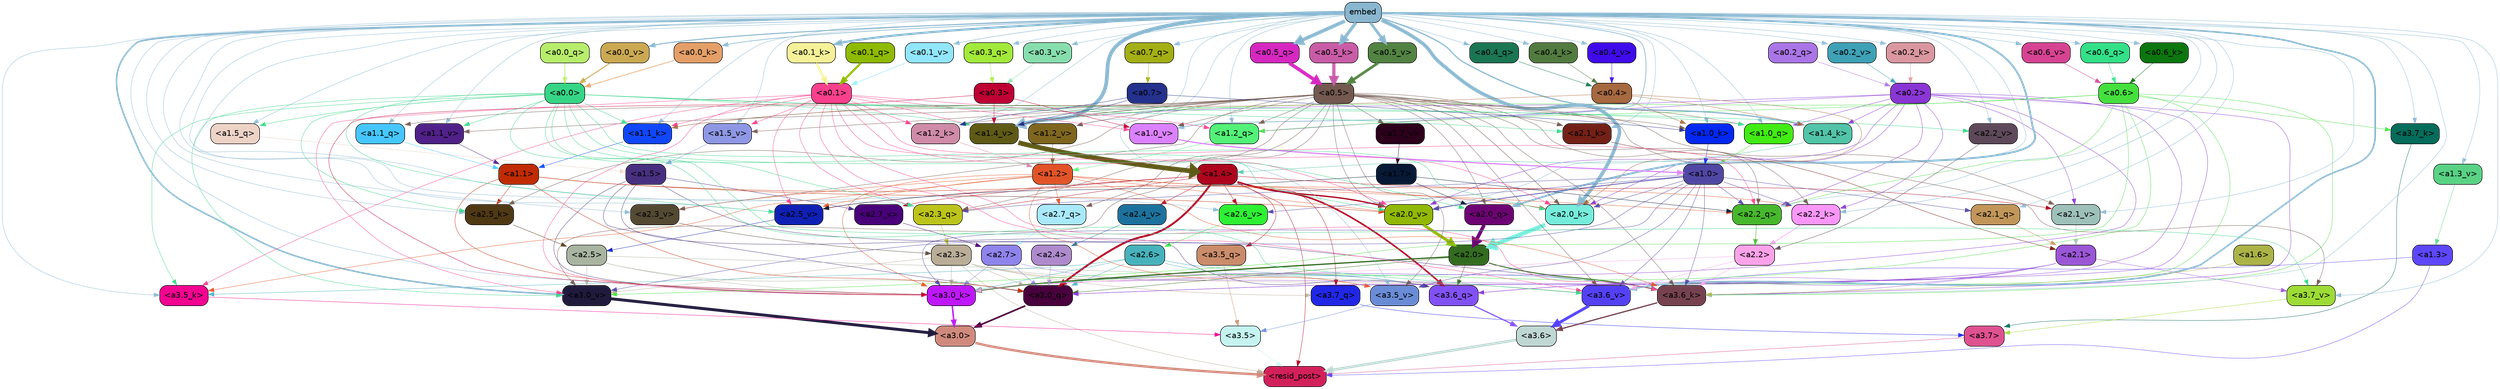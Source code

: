 strict digraph "" {
	graph [bgcolor=transparent,
		layout=dot,
		overlap=false,
		splines=true
	];
	"<a3.7>"	[color=black,
		fillcolor="#df5190",
		fontname=Helvetica,
		shape=box,
		style="filled, rounded"];
	"<resid_post>"	[color=black,
		fillcolor="#d2205b",
		fontname=Helvetica,
		shape=box,
		style="filled, rounded"];
	"<a3.7>" -> "<resid_post>"	[color="#df5190",
		penwidth=0.6239100098609924];
	"<a3.6>"	[color=black,
		fillcolor="#bfd7d2",
		fontname=Helvetica,
		shape=box,
		style="filled, rounded"];
	"<a3.6>" -> "<resid_post>"	[color="#bfd7d2",
		penwidth=4.569062113761902];
	"<a3.5>"	[color=black,
		fillcolor="#c4f3f0",
		fontname=Helvetica,
		shape=box,
		style="filled, rounded"];
	"<a3.5>" -> "<resid_post>"	[color="#c4f3f0",
		penwidth=0.6];
	"<a3.0>"	[color=black,
		fillcolor="#d08a7d",
		fontname=Helvetica,
		shape=box,
		style="filled, rounded"];
	"<a3.0>" -> "<resid_post>"	[color="#d08a7d",
		penwidth=4.283544182777405];
	"<a2.3>"	[color=black,
		fillcolor="#baad97",
		fontname=Helvetica,
		shape=box,
		style="filled, rounded"];
	"<a2.3>" -> "<resid_post>"	[color="#baad97",
		penwidth=0.6];
	"<a3.7_q>"	[color=black,
		fillcolor="#2127e5",
		fontname=Helvetica,
		shape=box,
		style="filled, rounded"];
	"<a2.3>" -> "<a3.7_q>"	[color="#baad97",
		penwidth=0.6];
	"<a3.6_q>"	[color=black,
		fillcolor="#8151f5",
		fontname=Helvetica,
		shape=box,
		style="filled, rounded"];
	"<a2.3>" -> "<a3.6_q>"	[color="#baad97",
		penwidth=0.6];
	"<a3.0_q>"	[color=black,
		fillcolor="#48013c",
		fontname=Helvetica,
		shape=box,
		style="filled, rounded"];
	"<a2.3>" -> "<a3.0_q>"	[color="#baad97",
		penwidth=0.6];
	"<a3.0_k>"	[color=black,
		fillcolor="#bf17fc",
		fontname=Helvetica,
		shape=box,
		style="filled, rounded"];
	"<a2.3>" -> "<a3.0_k>"	[color="#baad97",
		penwidth=0.6];
	"<a3.6_v>"	[color=black,
		fillcolor="#5441f6",
		fontname=Helvetica,
		shape=box,
		style="filled, rounded"];
	"<a2.3>" -> "<a3.6_v>"	[color="#baad97",
		penwidth=0.6];
	"<a3.5_v>"	[color=black,
		fillcolor="#6a8cd7",
		fontname=Helvetica,
		shape=box,
		style="filled, rounded"];
	"<a2.3>" -> "<a3.5_v>"	[color="#baad97",
		penwidth=0.6];
	"<a3.0_v>"	[color=black,
		fillcolor="#201a3c",
		fontname=Helvetica,
		shape=box,
		style="filled, rounded"];
	"<a2.3>" -> "<a3.0_v>"	[color="#baad97",
		penwidth=0.6];
	"<a1.4>"	[color=black,
		fillcolor="#ae051e",
		fontname=Helvetica,
		shape=box,
		style="filled, rounded"];
	"<a1.4>" -> "<resid_post>"	[color="#ae051e",
		penwidth=0.6];
	"<a1.4>" -> "<a3.7_q>"	[color="#ae051e",
		penwidth=0.6];
	"<a1.4>" -> "<a3.6_q>"	[color="#ae051e",
		penwidth=2.7934007048606873];
	"<a3.5_q>"	[color=black,
		fillcolor="#ca8c6a",
		fontname=Helvetica,
		shape=box,
		style="filled, rounded"];
	"<a1.4>" -> "<a3.5_q>"	[color="#ae051e",
		penwidth=0.6];
	"<a1.4>" -> "<a3.0_q>"	[color="#ae051e",
		penwidth=3.340754985809326];
	"<a2.3_q>"	[color=black,
		fillcolor="#bcc41b",
		fontname=Helvetica,
		shape=box,
		style="filled, rounded"];
	"<a1.4>" -> "<a2.3_q>"	[color="#ae051e",
		penwidth=0.6];
	"<a2.7_v>"	[color=black,
		fillcolor="#490179",
		fontname=Helvetica,
		shape=box,
		style="filled, rounded"];
	"<a1.4>" -> "<a2.7_v>"	[color="#ae051e",
		penwidth=0.6];
	"<a2.6_v>"	[color=black,
		fillcolor="#2ef033",
		fontname=Helvetica,
		shape=box,
		style="filled, rounded"];
	"<a1.4>" -> "<a2.6_v>"	[color="#ae051e",
		penwidth=0.6];
	"<a2.5_v>"	[color=black,
		fillcolor="#0f20b4",
		fontname=Helvetica,
		shape=box,
		style="filled, rounded"];
	"<a1.4>" -> "<a2.5_v>"	[color="#ae051e",
		penwidth=0.6];
	"<a2.4_v>"	[color=black,
		fillcolor="#1c729d",
		fontname=Helvetica,
		shape=box,
		style="filled, rounded"];
	"<a1.4>" -> "<a2.4_v>"	[color="#ae051e",
		penwidth=0.6];
	"<a2.1_v>"	[color=black,
		fillcolor="#9dc0b9",
		fontname=Helvetica,
		shape=box,
		style="filled, rounded"];
	"<a1.4>" -> "<a2.1_v>"	[color="#ae051e",
		penwidth=0.6];
	"<a2.0_v>"	[color=black,
		fillcolor="#91b804",
		fontname=Helvetica,
		shape=box,
		style="filled, rounded"];
	"<a1.4>" -> "<a2.0_v>"	[color="#ae051e",
		penwidth=2.268759250640869];
	"<a1.3>"	[color=black,
		fillcolor="#5d46fb",
		fontname=Helvetica,
		shape=box,
		style="filled, rounded"];
	"<a1.3>" -> "<resid_post>"	[color="#5d46fb",
		penwidth=0.6];
	"<a1.3>" -> "<a3.6_v>"	[color="#5d46fb",
		penwidth=0.6];
	"<a3.7_q>" -> "<a3.7>"	[color="#2127e5",
		penwidth=0.6];
	"<a3.6_q>" -> "<a3.6>"	[color="#8151f5",
		penwidth=2.0347584784030914];
	"<a3.5_q>" -> "<a3.5>"	[color="#ca8c6a",
		penwidth=0.6];
	"<a3.0_q>" -> "<a3.0>"	[color="#48013c",
		penwidth=2.8635367155075073];
	"<a3.7_k>"	[color=black,
		fillcolor="#046c5a",
		fontname=Helvetica,
		shape=box,
		style="filled, rounded"];
	"<a3.7_k>" -> "<a3.7>"	[color="#046c5a",
		penwidth=0.6];
	"<a3.6_k>"	[color=black,
		fillcolor="#76424f",
		fontname=Helvetica,
		shape=box,
		style="filled, rounded"];
	"<a3.6_k>" -> "<a3.6>"	[color="#76424f",
		penwidth=2.1760786175727844];
	"<a3.5_k>"	[color=black,
		fillcolor="#f20390",
		fontname=Helvetica,
		shape=box,
		style="filled, rounded"];
	"<a3.5_k>" -> "<a3.5>"	[color="#f20390",
		penwidth=0.6];
	"<a3.0_k>" -> "<a3.0>"	[color="#bf17fc",
		penwidth=2.632905662059784];
	"<a3.7_v>"	[color=black,
		fillcolor="#9ddb35",
		fontname=Helvetica,
		shape=box,
		style="filled, rounded"];
	"<a3.7_v>" -> "<a3.7>"	[color="#9ddb35",
		penwidth=0.6];
	"<a3.6_v>" -> "<a3.6>"	[color="#5441f6",
		penwidth=4.981305837631226];
	"<a3.5_v>" -> "<a3.5>"	[color="#6a8cd7",
		penwidth=0.6];
	"<a3.0_v>" -> "<a3.0>"	[color="#201a3c",
		penwidth=5.168330669403076];
	"<a2.7>"	[color=black,
		fillcolor="#8f83ec",
		fontname=Helvetica,
		shape=box,
		style="filled, rounded"];
	"<a2.7>" -> "<a3.6_q>"	[color="#8f83ec",
		penwidth=0.6];
	"<a2.7>" -> "<a3.0_q>"	[color="#8f83ec",
		penwidth=0.6];
	"<a2.7>" -> "<a3.0_k>"	[color="#8f83ec",
		penwidth=0.6];
	"<a2.6>"	[color=black,
		fillcolor="#47b2bc",
		fontname=Helvetica,
		shape=box,
		style="filled, rounded"];
	"<a2.6>" -> "<a3.6_q>"	[color="#47b2bc",
		penwidth=0.6];
	"<a2.6>" -> "<a3.0_q>"	[color="#47b2bc",
		penwidth=0.6];
	"<a2.6>" -> "<a3.6_k>"	[color="#47b2bc",
		penwidth=0.6];
	"<a2.6>" -> "<a3.5_k>"	[color="#47b2bc",
		penwidth=0.6];
	"<a2.6>" -> "<a3.0_k>"	[color="#47b2bc",
		penwidth=0.6];
	"<a2.1>"	[color=black,
		fillcolor="#9a56d6",
		fontname=Helvetica,
		shape=box,
		style="filled, rounded"];
	"<a2.1>" -> "<a3.6_q>"	[color="#9a56d6",
		penwidth=0.6];
	"<a2.1>" -> "<a3.0_q>"	[color="#9a56d6",
		penwidth=0.6];
	"<a2.1>" -> "<a3.6_k>"	[color="#9a56d6",
		penwidth=0.6];
	"<a2.1>" -> "<a3.0_k>"	[color="#9a56d6",
		penwidth=0.6];
	"<a2.1>" -> "<a3.7_v>"	[color="#9a56d6",
		penwidth=0.6];
	"<a2.1>" -> "<a3.6_v>"	[color="#9a56d6",
		penwidth=0.6];
	"<a2.0>"	[color=black,
		fillcolor="#336c20",
		fontname=Helvetica,
		shape=box,
		style="filled, rounded"];
	"<a2.0>" -> "<a3.6_q>"	[color="#336c20",
		penwidth=0.6];
	"<a2.0>" -> "<a3.0_q>"	[color="#336c20",
		penwidth=0.6];
	"<a2.0>" -> "<a3.6_k>"	[color="#336c20",
		penwidth=1.6382827460765839];
	"<a2.0>" -> "<a3.0_k>"	[color="#336c20",
		penwidth=2.161143198609352];
	"<a1.5>"	[color=black,
		fillcolor="#483080",
		fontname=Helvetica,
		shape=box,
		style="filled, rounded"];
	"<a1.5>" -> "<a3.6_q>"	[color="#483080",
		penwidth=0.6];
	"<a1.5>" -> "<a3.0_q>"	[color="#483080",
		penwidth=0.6];
	"<a1.5>" -> "<a3.6_k>"	[color="#483080",
		penwidth=0.6];
	"<a1.5>" -> "<a3.0_k>"	[color="#483080",
		penwidth=0.6];
	"<a1.5>" -> "<a2.7_v>"	[color="#483080",
		penwidth=0.6];
	"<a0.2>"	[color=black,
		fillcolor="#8936d4",
		fontname=Helvetica,
		shape=box,
		style="filled, rounded"];
	"<a0.2>" -> "<a3.6_q>"	[color="#8936d4",
		penwidth=0.6];
	"<a0.2>" -> "<a3.0_q>"	[color="#8936d4",
		penwidth=0.6];
	"<a0.2>" -> "<a3.6_k>"	[color="#8936d4",
		penwidth=0.6];
	"<a0.2>" -> "<a3.0_k>"	[color="#8936d4",
		penwidth=0.6];
	"<a2.2_q>"	[color=black,
		fillcolor="#47b82d",
		fontname=Helvetica,
		shape=box,
		style="filled, rounded"];
	"<a0.2>" -> "<a2.2_q>"	[color="#8936d4",
		penwidth=0.6];
	"<a2.2_k>"	[color=black,
		fillcolor="#fa96f7",
		fontname=Helvetica,
		shape=box,
		style="filled, rounded"];
	"<a0.2>" -> "<a2.2_k>"	[color="#8936d4",
		penwidth=0.6];
	"<a2.0_k>"	[color=black,
		fillcolor="#76ecdb",
		fontname=Helvetica,
		shape=box,
		style="filled, rounded"];
	"<a0.2>" -> "<a2.0_k>"	[color="#8936d4",
		penwidth=0.6];
	"<a0.2>" -> "<a2.1_v>"	[color="#8936d4",
		penwidth=0.6];
	"<a0.2>" -> "<a2.0_v>"	[color="#8936d4",
		penwidth=0.6];
	"<a1.2_q>"	[color=black,
		fillcolor="#53f178",
		fontname=Helvetica,
		shape=box,
		style="filled, rounded"];
	"<a0.2>" -> "<a1.2_q>"	[color="#8936d4",
		penwidth=0.6];
	"<a1.0_q>"	[color=black,
		fillcolor="#41eb13",
		fontname=Helvetica,
		shape=box,
		style="filled, rounded"];
	"<a0.2>" -> "<a1.0_q>"	[color="#8936d4",
		penwidth=0.6];
	"<a1.4_k>"	[color=black,
		fillcolor="#52c4a8",
		fontname=Helvetica,
		shape=box,
		style="filled, rounded"];
	"<a0.2>" -> "<a1.4_k>"	[color="#8936d4",
		penwidth=0.6];
	"<a1.4_v>"	[color=black,
		fillcolor="#5e5a16",
		fontname=Helvetica,
		shape=box,
		style="filled, rounded"];
	"<a0.2>" -> "<a1.4_v>"	[color="#8936d4",
		penwidth=0.6];
	"<a2.5>"	[color=black,
		fillcolor="#a9b4a0",
		fontname=Helvetica,
		shape=box,
		style="filled, rounded"];
	"<a2.5>" -> "<a3.0_q>"	[color="#a9b4a0",
		penwidth=0.6];
	"<a2.5>" -> "<a3.0_k>"	[color="#a9b4a0",
		penwidth=0.6];
	"<a2.5>" -> "<a3.6_v>"	[color="#a9b4a0",
		penwidth=0.6];
	"<a2.5>" -> "<a3.0_v>"	[color="#a9b4a0",
		penwidth=0.6];
	"<a2.4>"	[color=black,
		fillcolor="#ae8acd",
		fontname=Helvetica,
		shape=box,
		style="filled, rounded"];
	"<a2.4>" -> "<a3.0_q>"	[color="#ae8acd",
		penwidth=0.6];
	"<a1.1>"	[color=black,
		fillcolor="#c02b02",
		fontname=Helvetica,
		shape=box,
		style="filled, rounded"];
	"<a1.1>" -> "<a3.0_q>"	[color="#c02b02",
		penwidth=0.6];
	"<a1.1>" -> "<a3.0_k>"	[color="#c02b02",
		penwidth=0.6];
	"<a2.5_k>"	[color=black,
		fillcolor="#4f3814",
		fontname=Helvetica,
		shape=box,
		style="filled, rounded"];
	"<a1.1>" -> "<a2.5_k>"	[color="#c02b02",
		penwidth=0.6];
	"<a1.1>" -> "<a2.0_k>"	[color="#c02b02",
		penwidth=0.6];
	"<a1.1>" -> "<a2.0_v>"	[color="#c02b02",
		penwidth=0.6];
	"<a0.6>"	[color=black,
		fillcolor="#45e03e",
		fontname=Helvetica,
		shape=box,
		style="filled, rounded"];
	"<a0.6>" -> "<a3.7_k>"	[color="#45e03e",
		penwidth=0.6];
	"<a0.6>" -> "<a3.6_k>"	[color="#45e03e",
		penwidth=0.6];
	"<a0.6>" -> "<a3.0_k>"	[color="#45e03e",
		penwidth=0.6];
	"<a0.6>" -> "<a3.6_v>"	[color="#45e03e",
		penwidth=0.6];
	"<a0.6>" -> "<a3.0_v>"	[color="#45e03e",
		penwidth=0.6];
	"<a0.6>" -> "<a2.2_q>"	[color="#45e03e",
		penwidth=0.6];
	"<a0.6>" -> "<a1.2_q>"	[color="#45e03e",
		penwidth=0.6];
	"<a0.6>" -> "<a1.4_v>"	[color="#45e03e",
		penwidth=0.6];
	embed	[color=black,
		fillcolor="#89b7d0",
		fontname=Helvetica,
		shape=box,
		style="filled, rounded"];
	embed -> "<a3.7_k>"	[color="#89b7d0",
		penwidth=0.6];
	embed -> "<a3.6_k>"	[color="#89b7d0",
		penwidth=0.6];
	embed -> "<a3.5_k>"	[color="#89b7d0",
		penwidth=0.6];
	embed -> "<a3.0_k>"	[color="#89b7d0",
		penwidth=0.6];
	embed -> "<a3.7_v>"	[color="#89b7d0",
		penwidth=0.6];
	embed -> "<a3.6_v>"	[color="#89b7d0",
		penwidth=2.7825746536254883];
	embed -> "<a3.5_v>"	[color="#89b7d0",
		penwidth=0.6];
	embed -> "<a3.0_v>"	[color="#89b7d0",
		penwidth=2.6950180530548096];
	embed -> "<a2.3_q>"	[color="#89b7d0",
		penwidth=0.6];
	embed -> "<a2.2_q>"	[color="#89b7d0",
		penwidth=0.6];
	"<a2.1_q>"	[color=black,
		fillcolor="#c29659",
		fontname=Helvetica,
		shape=box,
		style="filled, rounded"];
	embed -> "<a2.1_q>"	[color="#89b7d0",
		penwidth=0.6];
	"<a2.0_q>"	[color=black,
		fillcolor="#6d0373",
		fontname=Helvetica,
		shape=box,
		style="filled, rounded"];
	embed -> "<a2.0_q>"	[color="#89b7d0",
		penwidth=3.305941343307495];
	embed -> "<a2.5_k>"	[color="#89b7d0",
		penwidth=0.6];
	embed -> "<a2.2_k>"	[color="#89b7d0",
		penwidth=0.6698317527770996];
	"<a2.1_k>"	[color=black,
		fillcolor="#732016",
		fontname=Helvetica,
		shape=box,
		style="filled, rounded"];
	embed -> "<a2.1_k>"	[color="#89b7d0",
		penwidth=0.6];
	embed -> "<a2.0_k>"	[color="#89b7d0",
		penwidth=6.12570995092392];
	embed -> "<a2.6_v>"	[color="#89b7d0",
		penwidth=0.6];
	embed -> "<a2.5_v>"	[color="#89b7d0",
		penwidth=0.6];
	"<a2.3_v>"	[color=black,
		fillcolor="#544933",
		fontname=Helvetica,
		shape=box,
		style="filled, rounded"];
	embed -> "<a2.3_v>"	[color="#89b7d0",
		penwidth=0.6];
	"<a2.2_v>"	[color=black,
		fillcolor="#5d4959",
		fontname=Helvetica,
		shape=box,
		style="filled, rounded"];
	embed -> "<a2.2_v>"	[color="#89b7d0",
		penwidth=0.6];
	embed -> "<a2.1_v>"	[color="#89b7d0",
		penwidth=0.6];
	embed -> "<a2.0_v>"	[color="#89b7d0",
		penwidth=0.6];
	"<a1.5_q>"	[color=black,
		fillcolor="#edd2c6",
		fontname=Helvetica,
		shape=box,
		style="filled, rounded"];
	embed -> "<a1.5_q>"	[color="#89b7d0",
		penwidth=0.6];
	embed -> "<a1.2_q>"	[color="#89b7d0",
		penwidth=0.6087074279785156];
	"<a1.1_q>"	[color=black,
		fillcolor="#46c6fe",
		fontname=Helvetica,
		shape=box,
		style="filled, rounded"];
	embed -> "<a1.1_q>"	[color="#89b7d0",
		penwidth=0.6];
	embed -> "<a1.0_q>"	[color="#89b7d0",
		penwidth=0.6];
	embed -> "<a1.4_k>"	[color="#89b7d0",
		penwidth=2.1858973503112793];
	"<a1.2_k>"	[color=black,
		fillcolor="#cf8ba8",
		fontname=Helvetica,
		shape=box,
		style="filled, rounded"];
	embed -> "<a1.2_k>"	[color="#89b7d0",
		penwidth=0.6];
	"<a1.1_k>"	[color=black,
		fillcolor="#1047fd",
		fontname=Helvetica,
		shape=box,
		style="filled, rounded"];
	embed -> "<a1.1_k>"	[color="#89b7d0",
		penwidth=0.6];
	"<a1.0_k>"	[color=black,
		fillcolor="#0128f2",
		fontname=Helvetica,
		shape=box,
		style="filled, rounded"];
	embed -> "<a1.0_k>"	[color="#89b7d0",
		penwidth=0.6];
	"<a1.5_v>"	[color=black,
		fillcolor="#8e97e4",
		fontname=Helvetica,
		shape=box,
		style="filled, rounded"];
	embed -> "<a1.5_v>"	[color="#89b7d0",
		penwidth=0.6];
	embed -> "<a1.4_v>"	[color="#89b7d0",
		penwidth=6.590077131986618];
	"<a1.3_v>"	[color=black,
		fillcolor="#59d284",
		fontname=Helvetica,
		shape=box,
		style="filled, rounded"];
	embed -> "<a1.3_v>"	[color="#89b7d0",
		penwidth=0.6];
	"<a1.2_v>"	[color=black,
		fillcolor="#7f661f",
		fontname=Helvetica,
		shape=box,
		style="filled, rounded"];
	embed -> "<a1.2_v>"	[color="#89b7d0",
		penwidth=0.6];
	"<a1.1_v>"	[color=black,
		fillcolor="#502189",
		fontname=Helvetica,
		shape=box,
		style="filled, rounded"];
	embed -> "<a1.1_v>"	[color="#89b7d0",
		penwidth=0.6];
	"<a1.0_v>"	[color=black,
		fillcolor="#db81ff",
		fontname=Helvetica,
		shape=box,
		style="filled, rounded"];
	embed -> "<a1.0_v>"	[color="#89b7d0",
		penwidth=1.2076449394226074];
	"<a0.7_q>"	[color=black,
		fillcolor="#a3af14",
		fontname=Helvetica,
		shape=box,
		style="filled, rounded"];
	embed -> "<a0.7_q>"	[color="#89b7d0",
		penwidth=0.6];
	"<a0.6_q>"	[color=black,
		fillcolor="#33e088",
		fontname=Helvetica,
		shape=box,
		style="filled, rounded"];
	embed -> "<a0.6_q>"	[color="#89b7d0",
		penwidth=0.6];
	"<a0.5_q>"	[color=black,
		fillcolor="#d628c1",
		fontname=Helvetica,
		shape=box,
		style="filled, rounded"];
	embed -> "<a0.5_q>"	[color="#89b7d0",
		penwidth=6.156635761260986];
	"<a0.4_q>"	[color=black,
		fillcolor="#1a7653",
		fontname=Helvetica,
		shape=box,
		style="filled, rounded"];
	embed -> "<a0.4_q>"	[color="#89b7d0",
		penwidth=0.6];
	"<a0.3_q>"	[color=black,
		fillcolor="#a2e93a",
		fontname=Helvetica,
		shape=box,
		style="filled, rounded"];
	embed -> "<a0.3_q>"	[color="#89b7d0",
		penwidth=0.6];
	"<a0.6_k>"	[color=black,
		fillcolor="#0b770e",
		fontname=Helvetica,
		shape=box,
		style="filled, rounded"];
	embed -> "<a0.6_k>"	[color="#89b7d0",
		penwidth=0.6];
	"<a0.5_k>"	[color=black,
		fillcolor="#c95ca7",
		fontname=Helvetica,
		shape=box,
		style="filled, rounded"];
	embed -> "<a0.5_k>"	[color="#89b7d0",
		penwidth=5.610821008682251];
	"<a0.4_k>"	[color=black,
		fillcolor="#527b3f",
		fontname=Helvetica,
		shape=box,
		style="filled, rounded"];
	embed -> "<a0.4_k>"	[color="#89b7d0",
		penwidth=0.6];
	"<a0.2_k>"	[color=black,
		fillcolor="#da97a0",
		fontname=Helvetica,
		shape=box,
		style="filled, rounded"];
	embed -> "<a0.2_k>"	[color="#89b7d0",
		penwidth=0.6];
	"<a0.1_k>"	[color=black,
		fillcolor="#f4f198",
		fontname=Helvetica,
		shape=box,
		style="filled, rounded"];
	embed -> "<a0.1_k>"	[color="#89b7d0",
		penwidth=3.7429871559143066];
	"<a0.0_k>"	[color=black,
		fillcolor="#e49f68",
		fontname=Helvetica,
		shape=box,
		style="filled, rounded"];
	embed -> "<a0.0_k>"	[color="#89b7d0",
		penwidth=1.106738567352295];
	"<a0.6_v>"	[color=black,
		fillcolor="#d64392",
		fontname=Helvetica,
		shape=box,
		style="filled, rounded"];
	embed -> "<a0.6_v>"	[color="#89b7d0",
		penwidth=0.6];
	"<a0.5_v>"	[color=black,
		fillcolor="#528342",
		fontname=Helvetica,
		shape=box,
		style="filled, rounded"];
	embed -> "<a0.5_v>"	[color="#89b7d0",
		penwidth=4.663905620574951];
	"<a0.4_v>"	[color=black,
		fillcolor="#3f0beb",
		fontname=Helvetica,
		shape=box,
		style="filled, rounded"];
	embed -> "<a0.4_v>"	[color="#89b7d0",
		penwidth=0.6];
	"<a0.3_v>"	[color=black,
		fillcolor="#87dead",
		fontname=Helvetica,
		shape=box,
		style="filled, rounded"];
	embed -> "<a0.3_v>"	[color="#89b7d0",
		penwidth=0.6];
	"<a0.2_v>"	[color=black,
		fillcolor="#3ea1b6",
		fontname=Helvetica,
		shape=box,
		style="filled, rounded"];
	embed -> "<a0.2_v>"	[color="#89b7d0",
		penwidth=0.6];
	"<a0.1_v>"	[color=black,
		fillcolor="#92e6fb",
		fontname=Helvetica,
		shape=box,
		style="filled, rounded"];
	embed -> "<a0.1_v>"	[color="#89b7d0",
		penwidth=0.8192043304443359];
	"<a0.0_v>"	[color=black,
		fillcolor="#cba952",
		fontname=Helvetica,
		shape=box,
		style="filled, rounded"];
	embed -> "<a0.0_v>"	[color="#89b7d0",
		penwidth=1.706191062927246];
	"<a2.2>"	[color=black,
		fillcolor="#fca2e9",
		fontname=Helvetica,
		shape=box,
		style="filled, rounded"];
	"<a2.2>" -> "<a3.6_k>"	[color="#fca2e9",
		penwidth=0.6];
	"<a2.2>" -> "<a3.0_k>"	[color="#fca2e9",
		penwidth=0.6];
	"<a2.2>" -> "<a3.6_v>"	[color="#fca2e9",
		penwidth=0.6];
	"<a1.6>"	[color=black,
		fillcolor="#abb347",
		fontname=Helvetica,
		shape=box,
		style="filled, rounded"];
	"<a1.6>" -> "<a3.6_k>"	[color="#abb347",
		penwidth=0.6];
	"<a1.2>"	[color=black,
		fillcolor="#e25427",
		fontname=Helvetica,
		shape=box,
		style="filled, rounded"];
	"<a1.2>" -> "<a3.6_k>"	[color="#e25427",
		penwidth=0.6];
	"<a1.2>" -> "<a3.5_k>"	[color="#e25427",
		penwidth=0.6];
	"<a1.2>" -> "<a3.0_k>"	[color="#e25427",
		penwidth=0.6];
	"<a1.2>" -> "<a3.5_v>"	[color="#e25427",
		penwidth=0.6];
	"<a2.7_q>"	[color=black,
		fillcolor="#a9e9fc",
		fontname=Helvetica,
		shape=box,
		style="filled, rounded"];
	"<a1.2>" -> "<a2.7_q>"	[color="#e25427",
		penwidth=0.6];
	"<a1.2>" -> "<a2.2_q>"	[color="#e25427",
		penwidth=0.6];
	"<a1.2>" -> "<a2.2_k>"	[color="#e25427",
		penwidth=0.6];
	"<a1.2>" -> "<a2.5_v>"	[color="#e25427",
		penwidth=0.6];
	"<a1.2>" -> "<a2.3_v>"	[color="#e25427",
		penwidth=0.6];
	"<a1.2>" -> "<a2.0_v>"	[color="#e25427",
		penwidth=0.6];
	"<a1.0>"	[color=black,
		fillcolor="#5047a4",
		fontname=Helvetica,
		shape=box,
		style="filled, rounded"];
	"<a1.0>" -> "<a3.6_k>"	[color="#5047a4",
		penwidth=0.6];
	"<a1.0>" -> "<a3.0_k>"	[color="#5047a4",
		penwidth=0.6];
	"<a1.0>" -> "<a3.6_v>"	[color="#5047a4",
		penwidth=0.6];
	"<a1.0>" -> "<a3.5_v>"	[color="#5047a4",
		penwidth=0.6];
	"<a1.0>" -> "<a3.0_v>"	[color="#5047a4",
		penwidth=0.6];
	"<a1.0>" -> "<a2.3_q>"	[color="#5047a4",
		penwidth=0.6];
	"<a1.0>" -> "<a2.2_q>"	[color="#5047a4",
		penwidth=0.6];
	"<a1.0>" -> "<a2.1_q>"	[color="#5047a4",
		penwidth=0.6];
	"<a1.0>" -> "<a2.2_k>"	[color="#5047a4",
		penwidth=0.6];
	"<a1.0>" -> "<a2.0_k>"	[color="#5047a4",
		penwidth=0.6];
	"<a1.0>" -> "<a2.6_v>"	[color="#5047a4",
		penwidth=0.6];
	"<a1.0>" -> "<a2.0_v>"	[color="#5047a4",
		penwidth=1.2213096618652344];
	"<a0.5>"	[color=black,
		fillcolor="#735950",
		fontname=Helvetica,
		shape=box,
		style="filled, rounded"];
	"<a0.5>" -> "<a3.6_k>"	[color="#735950",
		penwidth=0.6];
	"<a0.5>" -> "<a3.7_v>"	[color="#735950",
		penwidth=0.6];
	"<a0.5>" -> "<a3.6_v>"	[color="#735950",
		penwidth=0.6];
	"<a0.5>" -> "<a3.5_v>"	[color="#735950",
		penwidth=0.6];
	"<a0.5>" -> "<a3.0_v>"	[color="#735950",
		penwidth=0.6];
	"<a0.5>" -> "<a2.7_q>"	[color="#735950",
		penwidth=0.6];
	"<a0.5>" -> "<a2.3_q>"	[color="#735950",
		penwidth=0.6];
	"<a0.5>" -> "<a2.2_q>"	[color="#735950",
		penwidth=0.6];
	"<a0.5>" -> "<a2.0_q>"	[color="#735950",
		penwidth=0.6];
	"<a0.5>" -> "<a2.5_k>"	[color="#735950",
		penwidth=0.6];
	"<a0.5>" -> "<a2.2_k>"	[color="#735950",
		penwidth=0.6];
	"<a0.5>" -> "<a2.1_k>"	[color="#735950",
		penwidth=0.6];
	"<a0.5>" -> "<a2.0_k>"	[color="#735950",
		penwidth=0.6900839805603027];
	"<a0.5>" -> "<a2.3_v>"	[color="#735950",
		penwidth=0.6];
	"<a0.5>" -> "<a2.1_v>"	[color="#735950",
		penwidth=0.6];
	"<a0.5>" -> "<a2.0_v>"	[color="#735950",
		penwidth=0.6];
	"<a0.5>" -> "<a1.2_q>"	[color="#735950",
		penwidth=0.6];
	"<a0.5>" -> "<a1.1_q>"	[color="#735950",
		penwidth=0.6];
	"<a0.5>" -> "<a1.0_q>"	[color="#735950",
		penwidth=0.6];
	"<a0.5>" -> "<a1.2_k>"	[color="#735950",
		penwidth=0.6];
	"<a0.5>" -> "<a1.1_k>"	[color="#735950",
		penwidth=0.6];
	"<a0.5>" -> "<a1.0_k>"	[color="#735950",
		penwidth=0.6];
	"<a1.7_v>"	[color=black,
		fillcolor="#2c001b",
		fontname=Helvetica,
		shape=box,
		style="filled, rounded"];
	"<a0.5>" -> "<a1.7_v>"	[color="#735950",
		penwidth=0.6];
	"<a0.5>" -> "<a1.5_v>"	[color="#735950",
		penwidth=0.6];
	"<a0.5>" -> "<a1.4_v>"	[color="#735950",
		penwidth=0.9985027313232422];
	"<a0.5>" -> "<a1.2_v>"	[color="#735950",
		penwidth=0.6];
	"<a0.5>" -> "<a1.1_v>"	[color="#735950",
		penwidth=0.6];
	"<a0.5>" -> "<a1.0_v>"	[color="#735950",
		penwidth=0.6];
	"<a0.1>"	[color=black,
		fillcolor="#f8408c",
		fontname=Helvetica,
		shape=box,
		style="filled, rounded"];
	"<a0.1>" -> "<a3.6_k>"	[color="#f8408c",
		penwidth=0.6];
	"<a0.1>" -> "<a3.5_k>"	[color="#f8408c",
		penwidth=0.6];
	"<a0.1>" -> "<a3.0_k>"	[color="#f8408c",
		penwidth=0.6];
	"<a0.1>" -> "<a3.6_v>"	[color="#f8408c",
		penwidth=0.6];
	"<a0.1>" -> "<a3.0_v>"	[color="#f8408c",
		penwidth=0.6];
	"<a0.1>" -> "<a2.3_q>"	[color="#f8408c",
		penwidth=0.6];
	"<a0.1>" -> "<a2.2_q>"	[color="#f8408c",
		penwidth=0.6];
	"<a0.1>" -> "<a2.0_k>"	[color="#f8408c",
		penwidth=0.6];
	"<a0.1>" -> "<a2.5_v>"	[color="#f8408c",
		penwidth=0.6];
	"<a0.1>" -> "<a2.0_v>"	[color="#f8408c",
		penwidth=0.6];
	"<a0.1>" -> "<a1.2_q>"	[color="#f8408c",
		penwidth=0.6218185424804688];
	"<a0.1>" -> "<a1.2_k>"	[color="#f8408c",
		penwidth=0.6];
	"<a0.1>" -> "<a1.1_k>"	[color="#f8408c",
		penwidth=0.6];
	"<a0.1>" -> "<a1.5_v>"	[color="#f8408c",
		penwidth=0.6];
	"<a0.1>" -> "<a1.4_v>"	[color="#f8408c",
		penwidth=0.6];
	"<a0.1>" -> "<a1.0_v>"	[color="#f8408c",
		penwidth=0.6];
	"<a0.0>"	[color=black,
		fillcolor="#36d586",
		fontname=Helvetica,
		shape=box,
		style="filled, rounded"];
	"<a0.0>" -> "<a3.5_k>"	[color="#36d586",
		penwidth=0.6];
	"<a0.0>" -> "<a3.7_v>"	[color="#36d586",
		penwidth=0.6];
	"<a0.0>" -> "<a3.6_v>"	[color="#36d586",
		penwidth=0.6];
	"<a0.0>" -> "<a3.0_v>"	[color="#36d586",
		penwidth=0.6];
	"<a0.0>" -> "<a2.3_q>"	[color="#36d586",
		penwidth=0.6];
	"<a0.0>" -> "<a2.0_q>"	[color="#36d586",
		penwidth=0.6];
	"<a0.0>" -> "<a2.5_k>"	[color="#36d586",
		penwidth=0.6];
	"<a0.0>" -> "<a2.1_k>"	[color="#36d586",
		penwidth=0.6];
	"<a0.0>" -> "<a2.0_k>"	[color="#36d586",
		penwidth=0.6];
	"<a0.0>" -> "<a2.5_v>"	[color="#36d586",
		penwidth=0.6];
	"<a0.0>" -> "<a2.2_v>"	[color="#36d586",
		penwidth=0.6];
	"<a0.0>" -> "<a2.0_v>"	[color="#36d586",
		penwidth=0.6];
	"<a0.0>" -> "<a1.5_q>"	[color="#36d586",
		penwidth=0.6];
	"<a0.0>" -> "<a1.0_q>"	[color="#36d586",
		penwidth=0.6];
	"<a0.0>" -> "<a1.1_k>"	[color="#36d586",
		penwidth=0.6];
	"<a0.0>" -> "<a1.4_v>"	[color="#36d586",
		penwidth=0.6];
	"<a0.0>" -> "<a1.1_v>"	[color="#36d586",
		penwidth=0.6];
	"<a0.3>"	[color=black,
		fillcolor="#be0233",
		fontname=Helvetica,
		shape=box,
		style="filled, rounded"];
	"<a0.3>" -> "<a3.0_k>"	[color="#be0233",
		penwidth=0.6];
	"<a0.3>" -> "<a1.4_v>"	[color="#be0233",
		penwidth=0.6];
	"<a0.3>" -> "<a1.0_v>"	[color="#be0233",
		penwidth=0.6];
	"<a2.7_q>" -> "<a2.7>"	[color="#a9e9fc",
		penwidth=0.6];
	"<a2.3_q>" -> "<a2.3>"	[color="#bcc41b",
		penwidth=0.6];
	"<a2.2_q>" -> "<a2.2>"	[color="#47b82d",
		penwidth=0.7553567886352539];
	"<a2.1_q>" -> "<a2.1>"	[color="#c29659",
		penwidth=0.6];
	"<a2.0_q>" -> "<a2.0>"	[color="#6d0373",
		penwidth=6.256794691085815];
	"<a2.5_k>" -> "<a2.5>"	[color="#4f3814",
		penwidth=0.6];
	"<a2.2_k>" -> "<a2.2>"	[color="#fa96f7",
		penwidth=0.8854708671569824];
	"<a2.1_k>" -> "<a2.1>"	[color="#732016",
		penwidth=0.6];
	"<a2.0_k>" -> "<a2.0>"	[color="#76ecdb",
		penwidth=7.231504917144775];
	"<a2.7_v>" -> "<a2.7>"	[color="#490179",
		penwidth=0.6];
	"<a2.6_v>" -> "<a2.6>"	[color="#2ef033",
		penwidth=0.6];
	"<a2.5_v>" -> "<a2.5>"	[color="#0f20b4",
		penwidth=0.6];
	"<a2.4_v>" -> "<a2.4>"	[color="#1c729d",
		penwidth=0.6];
	"<a2.3_v>" -> "<a2.3>"	[color="#544933",
		penwidth=0.6];
	"<a2.2_v>" -> "<a2.2>"	[color="#5d4959",
		penwidth=0.6];
	"<a2.1_v>" -> "<a2.1>"	[color="#9dc0b9",
		penwidth=0.6];
	"<a2.0_v>" -> "<a2.0>"	[color="#91b804",
		penwidth=5.231471925973892];
	"<a1.7>"	[color=black,
		fillcolor="#071935",
		fontname=Helvetica,
		shape=box,
		style="filled, rounded"];
	"<a1.7>" -> "<a2.2_q>"	[color="#071935",
		penwidth=0.6];
	"<a1.7>" -> "<a2.0_q>"	[color="#071935",
		penwidth=0.6];
	"<a1.7>" -> "<a2.5_v>"	[color="#071935",
		penwidth=0.6];
	"<a0.4>"	[color=black,
		fillcolor="#a66940",
		fontname=Helvetica,
		shape=box,
		style="filled, rounded"];
	"<a0.4>" -> "<a2.0_k>"	[color="#a66940",
		penwidth=0.6];
	"<a0.4>" -> "<a1.4_k>"	[color="#a66940",
		penwidth=0.6];
	"<a0.4>" -> "<a1.1_k>"	[color="#a66940",
		penwidth=0.6];
	"<a0.4>" -> "<a1.0_k>"	[color="#a66940",
		penwidth=0.6];
	"<a1.5_q>" -> "<a1.5>"	[color="#edd2c6",
		penwidth=0.6];
	"<a1.2_q>" -> "<a1.2>"	[color="#53f178",
		penwidth=0.6];
	"<a1.1_q>" -> "<a1.1>"	[color="#46c6fe",
		penwidth=0.6];
	"<a1.0_q>" -> "<a1.0>"	[color="#41eb13",
		penwidth=0.6];
	"<a1.4_k>" -> "<a1.4>"	[color="#52c4a8",
		penwidth=0.6];
	"<a1.2_k>" -> "<a1.2>"	[color="#cf8ba8",
		penwidth=0.6];
	"<a1.1_k>" -> "<a1.1>"	[color="#1047fd",
		penwidth=0.6];
	"<a1.0_k>" -> "<a1.0>"	[color="#0128f2",
		penwidth=0.6];
	"<a1.7_v>" -> "<a1.7>"	[color="#2c001b",
		penwidth=0.6];
	"<a1.5_v>" -> "<a1.5>"	[color="#8e97e4",
		penwidth=0.6];
	"<a1.4_v>" -> "<a1.4>"	[color="#5e5a16",
		penwidth=8.36684274673462];
	"<a1.3_v>" -> "<a1.3>"	[color="#59d284",
		penwidth=0.6];
	"<a1.2_v>" -> "<a1.2>"	[color="#7f661f",
		penwidth=0.6];
	"<a1.1_v>" -> "<a1.1>"	[color="#502189",
		penwidth=0.6];
	"<a1.0_v>" -> "<a1.0>"	[color="#db81ff",
		penwidth=1.9665732383728027];
	"<a0.7>"	[color=black,
		fillcolor="#24318d",
		fontname=Helvetica,
		shape=box,
		style="filled, rounded"];
	"<a0.7>" -> "<a1.2_k>"	[color="#24318d",
		penwidth=0.6];
	"<a0.7>" -> "<a1.0_k>"	[color="#24318d",
		penwidth=0.6];
	"<a0.7>" -> "<a1.4_v>"	[color="#24318d",
		penwidth=0.6];
	"<a0.7_q>" -> "<a0.7>"	[color="#a3af14",
		penwidth=0.6];
	"<a0.6_q>" -> "<a0.6>"	[color="#33e088",
		penwidth=0.6];
	"<a0.5_q>" -> "<a0.5>"	[color="#d628c1",
		penwidth=6.156635046005249];
	"<a0.4_q>" -> "<a0.4>"	[color="#1a7653",
		penwidth=0.6];
	"<a0.3_q>" -> "<a0.3>"	[color="#a2e93a",
		penwidth=0.6];
	"<a0.2_q>"	[color=black,
		fillcolor="#aa75e6",
		fontname=Helvetica,
		shape=box,
		style="filled, rounded"];
	"<a0.2_q>" -> "<a0.2>"	[color="#aa75e6",
		penwidth=0.6];
	"<a0.1_q>"	[color=black,
		fillcolor="#8eba01",
		fontname=Helvetica,
		shape=box,
		style="filled, rounded"];
	"<a0.1_q>" -> "<a0.1>"	[color="#8eba01",
		penwidth=3.795884132385254];
	"<a0.0_q>"	[color=black,
		fillcolor="#b7ed6b",
		fontname=Helvetica,
		shape=box,
		style="filled, rounded"];
	"<a0.0_q>" -> "<a0.0>"	[color="#b7ed6b",
		penwidth=1.2393803596496582];
	"<a0.6_k>" -> "<a0.6>"	[color="#0b770e",
		penwidth=0.6];
	"<a0.5_k>" -> "<a0.5>"	[color="#c95ca7",
		penwidth=5.603226900100708];
	"<a0.4_k>" -> "<a0.4>"	[color="#527b3f",
		penwidth=0.6];
	"<a0.2_k>" -> "<a0.2>"	[color="#da97a0",
		penwidth=0.6];
	"<a0.1_k>" -> "<a0.1>"	[color="#f4f198",
		penwidth=3.7429747581481934];
	"<a0.0_k>" -> "<a0.0>"	[color="#e49f68",
		penwidth=1.106727123260498];
	"<a0.6_v>" -> "<a0.6>"	[color="#d64392",
		penwidth=0.6];
	"<a0.5_v>" -> "<a0.5>"	[color="#528342",
		penwidth=4.667354106903076];
	"<a0.4_v>" -> "<a0.4>"	[color="#3f0beb",
		penwidth=0.6];
	"<a0.3_v>" -> "<a0.3>"	[color="#87dead",
		penwidth=0.6];
	"<a0.2_v>" -> "<a0.2>"	[color="#3ea1b6",
		penwidth=0.6];
	"<a0.1_v>" -> "<a0.1>"	[color="#92e6fb",
		penwidth=0.8298110961914062];
	"<a0.0_v>" -> "<a0.0>"	[color="#cba952",
		penwidth=1.7084956169128418];
}
